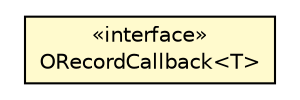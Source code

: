 #!/usr/local/bin/dot
#
# Class diagram 
# Generated by UMLGraph version R5_6-24-gf6e263 (http://www.umlgraph.org/)
#

digraph G {
	edge [fontname="Helvetica",fontsize=10,labelfontname="Helvetica",labelfontsize=10];
	node [fontname="Helvetica",fontsize=10,shape=plaintext];
	nodesep=0.25;
	ranksep=0.5;
	// com.orientechnologies.orient.core.storage.ORecordCallback<T>
	c5291831 [label=<<table title="com.orientechnologies.orient.core.storage.ORecordCallback" border="0" cellborder="1" cellspacing="0" cellpadding="2" port="p" bgcolor="lemonChiffon" href="./ORecordCallback.html">
		<tr><td><table border="0" cellspacing="0" cellpadding="1">
<tr><td align="center" balign="center"> &#171;interface&#187; </td></tr>
<tr><td align="center" balign="center"> ORecordCallback&lt;T&gt; </td></tr>
		</table></td></tr>
		</table>>, URL="./ORecordCallback.html", fontname="Helvetica", fontcolor="black", fontsize=10.0];
}

